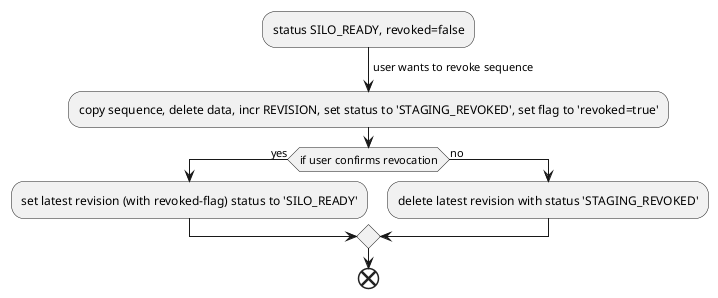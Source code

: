 @startuml
    :status SILO_READY, revoked=false;
    ->user wants to revoke sequence;
    :copy sequence, delete data, incr REVISION, set status to 'STAGING_REVOKED', set flag to 'revoked=true';
    if(if user confirms revocation) then (yes)
        :set latest revision (with revoked-flag) status to 'SILO_READY';
    else (no)
        :delete latest revision with status 'STAGING_REVOKED';
    endif
    end
@enduml


